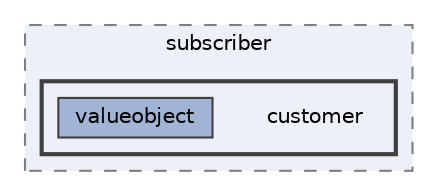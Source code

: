 digraph "repository/brm-subscriber/src/main/java/com/sterlite/cal/brm/subscriber/customer"
{
 // LATEX_PDF_SIZE
  bgcolor="transparent";
  edge [fontname=Helvetica,fontsize=10,labelfontname=Helvetica,labelfontsize=10];
  node [fontname=Helvetica,fontsize=10,shape=box,height=0.2,width=0.4];
  compound=true
  subgraph clusterdir_337b65853da60742edd2f04708539229 {
    graph [ bgcolor="#edf0f7", pencolor="grey50", label="subscriber", fontname=Helvetica,fontsize=10 style="filled,dashed", URL="dir_337b65853da60742edd2f04708539229.html",tooltip=""]
  subgraph clusterdir_ef84e967e032a8d4c55576a3ca95bab5 {
    graph [ bgcolor="#edf0f7", pencolor="grey25", label="", fontname=Helvetica,fontsize=10 style="filled,bold", URL="dir_ef84e967e032a8d4c55576a3ca95bab5.html",tooltip=""]
    dir_ef84e967e032a8d4c55576a3ca95bab5 [shape=plaintext, label="customer"];
  dir_a8929ad33cc28cae6642029baa06ccd9 [label="valueobject", fillcolor="#a2b4d6", color="grey25", style="filled", URL="dir_a8929ad33cc28cae6642029baa06ccd9.html",tooltip=""];
  }
  }
}
